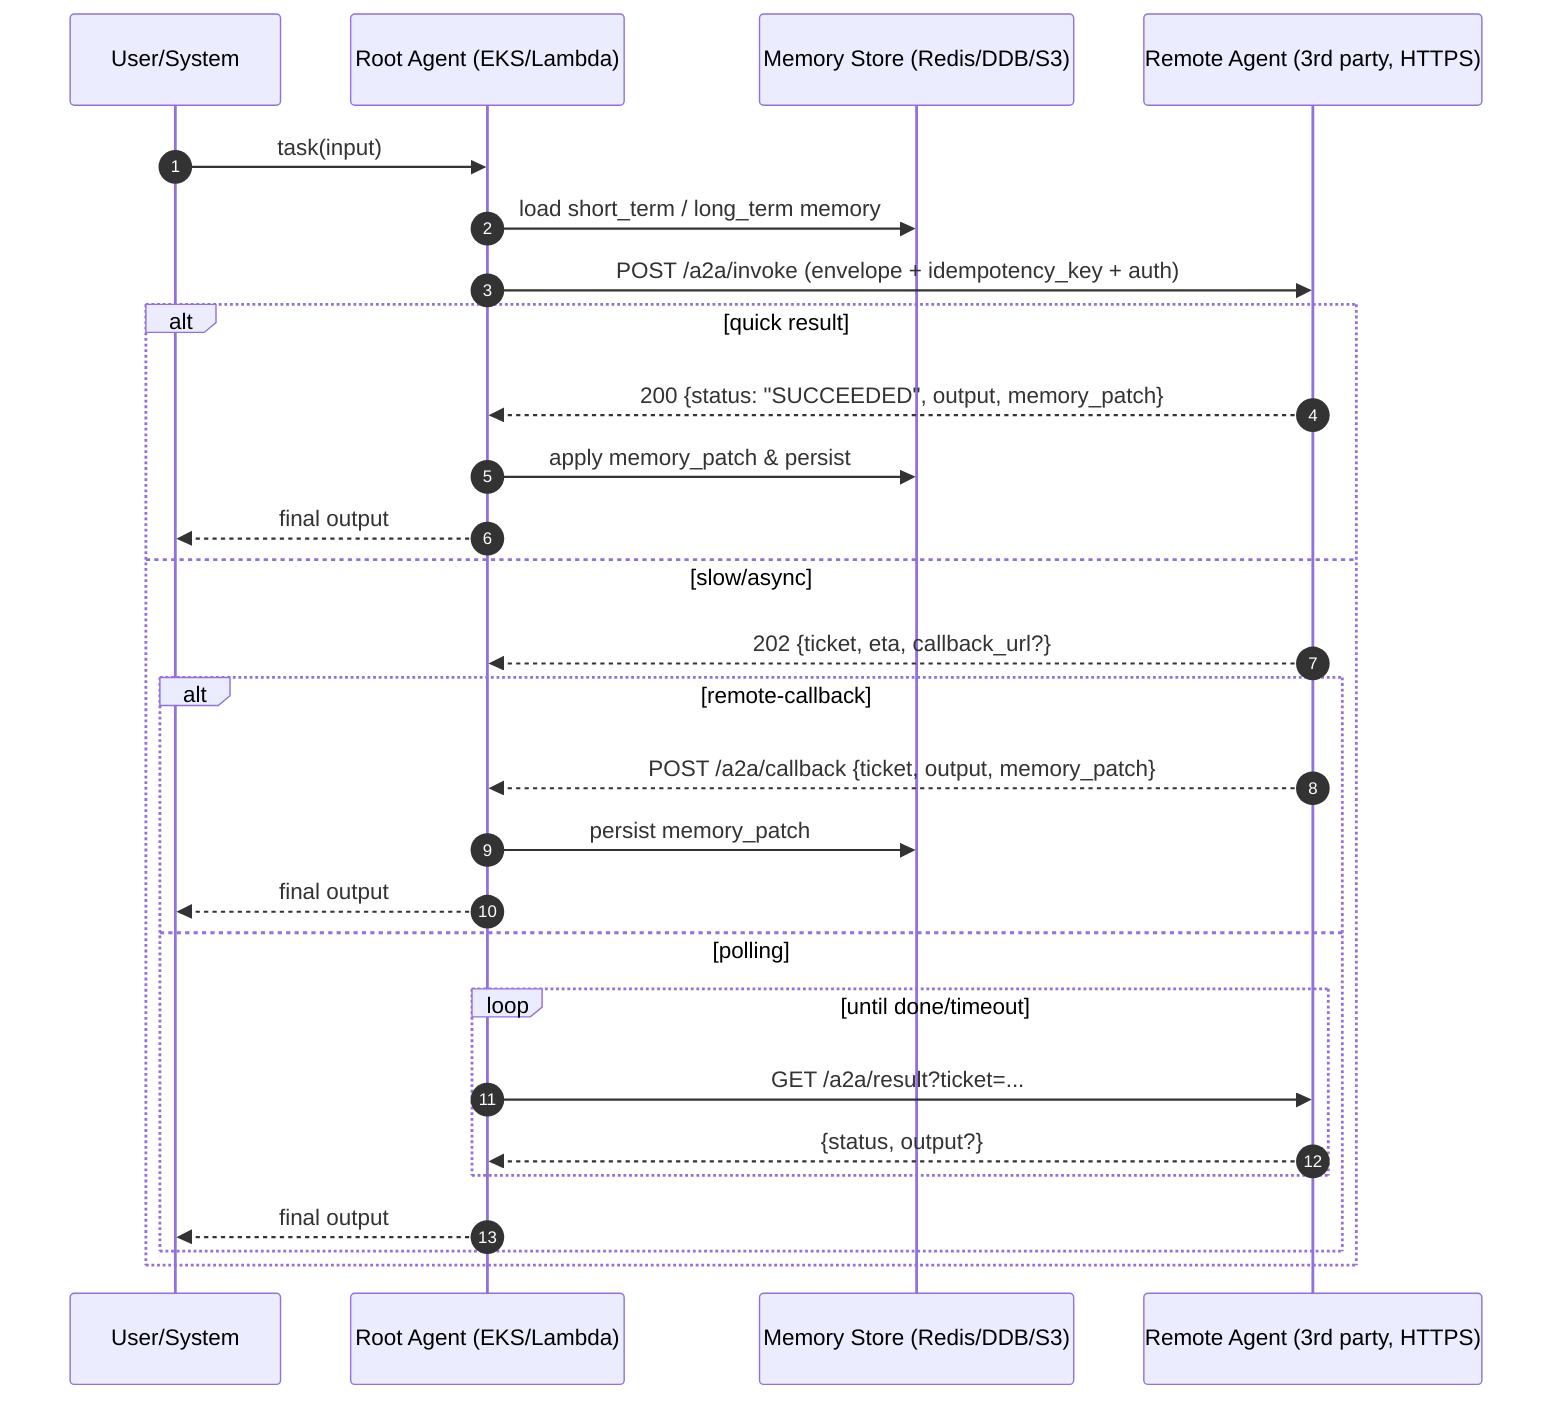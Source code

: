 sequenceDiagram
  autonumber
  participant Client as User/System
  participant Root as Root Agent (EKS/Lambda)
  participant Store as Memory Store (Redis/DDB/S3)
  participant Ext as Remote Agent (3rd party, HTTPS)

  Client->>Root: task(input)
  Root->>Store: load short_term / long_term memory
  Root->>Ext: POST /a2a/invoke (envelope + idempotency_key + auth)
  alt quick result
    Ext-->>Root: 200 {status: "SUCCEEDED", output, memory_patch}
    Root->>Store: apply memory_patch & persist
    Root-->>Client: final output
  else slow/async
    Ext-->>Root: 202 {ticket, eta, callback_url?}
    alt remote-callback
      Ext-->>Root: POST /a2a/callback {ticket, output, memory_patch}
      Root->>Store: persist memory_patch
      Root-->>Client: final output
    else polling
      loop until done/timeout
        Root->>Ext: GET /a2a/result?ticket=...
        Ext-->>Root: {status, output?}
      end
      Root-->>Client: final output
    end
  end